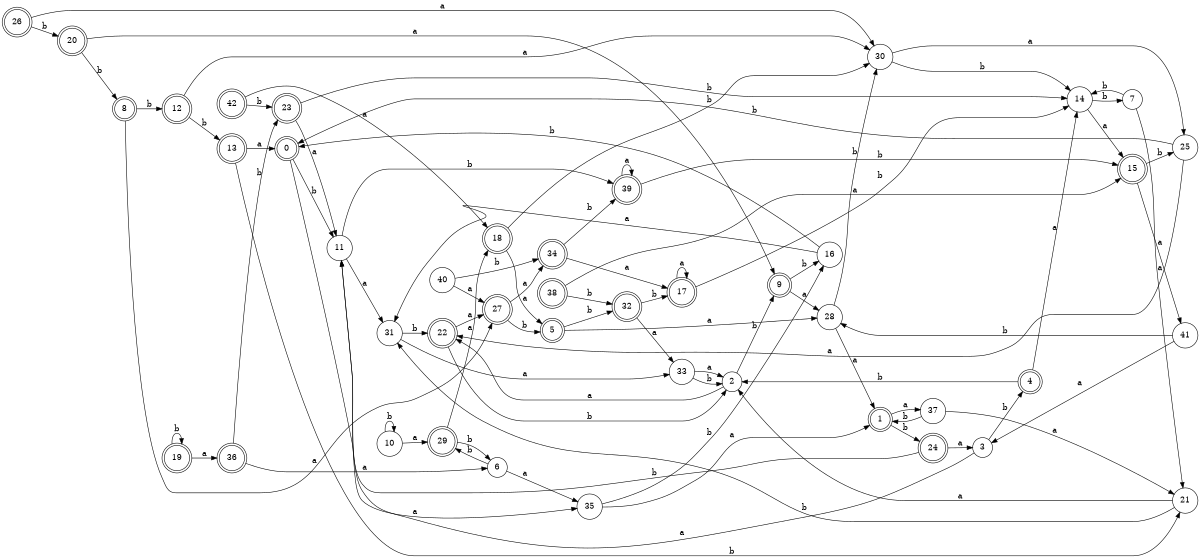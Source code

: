 digraph n35_9 {
__start0 [label="" shape="none"];

rankdir=LR;
size="8,5";

s0 [style="rounded,filled", color="black", fillcolor="white" shape="doublecircle", label="0"];
s1 [style="rounded,filled", color="black", fillcolor="white" shape="doublecircle", label="1"];
s2 [style="filled", color="black", fillcolor="white" shape="circle", label="2"];
s3 [style="filled", color="black", fillcolor="white" shape="circle", label="3"];
s4 [style="rounded,filled", color="black", fillcolor="white" shape="doublecircle", label="4"];
s5 [style="rounded,filled", color="black", fillcolor="white" shape="doublecircle", label="5"];
s6 [style="filled", color="black", fillcolor="white" shape="circle", label="6"];
s7 [style="filled", color="black", fillcolor="white" shape="circle", label="7"];
s8 [style="rounded,filled", color="black", fillcolor="white" shape="doublecircle", label="8"];
s9 [style="rounded,filled", color="black", fillcolor="white" shape="doublecircle", label="9"];
s10 [style="filled", color="black", fillcolor="white" shape="circle", label="10"];
s11 [style="filled", color="black", fillcolor="white" shape="circle", label="11"];
s12 [style="rounded,filled", color="black", fillcolor="white" shape="doublecircle", label="12"];
s13 [style="rounded,filled", color="black", fillcolor="white" shape="doublecircle", label="13"];
s14 [style="filled", color="black", fillcolor="white" shape="circle", label="14"];
s15 [style="rounded,filled", color="black", fillcolor="white" shape="doublecircle", label="15"];
s16 [style="filled", color="black", fillcolor="white" shape="circle", label="16"];
s17 [style="rounded,filled", color="black", fillcolor="white" shape="doublecircle", label="17"];
s18 [style="rounded,filled", color="black", fillcolor="white" shape="doublecircle", label="18"];
s19 [style="rounded,filled", color="black", fillcolor="white" shape="doublecircle", label="19"];
s20 [style="rounded,filled", color="black", fillcolor="white" shape="doublecircle", label="20"];
s21 [style="filled", color="black", fillcolor="white" shape="circle", label="21"];
s22 [style="rounded,filled", color="black", fillcolor="white" shape="doublecircle", label="22"];
s23 [style="rounded,filled", color="black", fillcolor="white" shape="doublecircle", label="23"];
s24 [style="rounded,filled", color="black", fillcolor="white" shape="doublecircle", label="24"];
s25 [style="filled", color="black", fillcolor="white" shape="circle", label="25"];
s26 [style="rounded,filled", color="black", fillcolor="white" shape="doublecircle", label="26"];
s27 [style="rounded,filled", color="black", fillcolor="white" shape="doublecircle", label="27"];
s28 [style="filled", color="black", fillcolor="white" shape="circle", label="28"];
s29 [style="rounded,filled", color="black", fillcolor="white" shape="doublecircle", label="29"];
s30 [style="filled", color="black", fillcolor="white" shape="circle", label="30"];
s31 [style="filled", color="black", fillcolor="white" shape="circle", label="31"];
s32 [style="rounded,filled", color="black", fillcolor="white" shape="doublecircle", label="32"];
s33 [style="filled", color="black", fillcolor="white" shape="circle", label="33"];
s34 [style="rounded,filled", color="black", fillcolor="white" shape="doublecircle", label="34"];
s35 [style="filled", color="black", fillcolor="white" shape="circle", label="35"];
s36 [style="rounded,filled", color="black", fillcolor="white" shape="doublecircle", label="36"];
s37 [style="filled", color="black", fillcolor="white" shape="circle", label="37"];
s38 [style="rounded,filled", color="black", fillcolor="white" shape="doublecircle", label="38"];
s39 [style="rounded,filled", color="black", fillcolor="white" shape="doublecircle", label="39"];
s40 [style="filled", color="black", fillcolor="white" shape="circle", label="40"];
s41 [style="filled", color="black", fillcolor="white" shape="circle", label="41"];
s42 [style="rounded,filled", color="black", fillcolor="white" shape="doublecircle", label="42"];
s0 -> s35 [label="a"];
s0 -> s11 [label="b"];
s1 -> s37 [label="a"];
s1 -> s24 [label="b"];
s2 -> s22 [label="a"];
s2 -> s9 [label="b"];
s3 -> s11 [label="a"];
s3 -> s4 [label="b"];
s4 -> s14 [label="a"];
s4 -> s2 [label="b"];
s5 -> s28 [label="a"];
s5 -> s32 [label="b"];
s6 -> s35 [label="a"];
s6 -> s29 [label="b"];
s7 -> s21 [label="a"];
s7 -> s14 [label="b"];
s8 -> s27 [label="a"];
s8 -> s12 [label="b"];
s9 -> s28 [label="a"];
s9 -> s16 [label="b"];
s10 -> s29 [label="a"];
s10 -> s10 [label="b"];
s11 -> s31 [label="a"];
s11 -> s39 [label="b"];
s12 -> s30 [label="a"];
s12 -> s13 [label="b"];
s13 -> s0 [label="a"];
s13 -> s21 [label="b"];
s14 -> s15 [label="a"];
s14 -> s7 [label="b"];
s15 -> s41 [label="a"];
s15 -> s25 [label="b"];
s16 -> s31 [label="a"];
s16 -> s0 [label="b"];
s17 -> s17 [label="a"];
s17 -> s14 [label="b"];
s18 -> s5 [label="a"];
s18 -> s30 [label="b"];
s19 -> s36 [label="a"];
s19 -> s19 [label="b"];
s20 -> s9 [label="a"];
s20 -> s8 [label="b"];
s21 -> s2 [label="a"];
s21 -> s31 [label="b"];
s22 -> s27 [label="a"];
s22 -> s2 [label="b"];
s23 -> s11 [label="a"];
s23 -> s14 [label="b"];
s24 -> s3 [label="a"];
s24 -> s11 [label="b"];
s25 -> s22 [label="a"];
s25 -> s0 [label="b"];
s26 -> s30 [label="a"];
s26 -> s20 [label="b"];
s27 -> s34 [label="a"];
s27 -> s5 [label="b"];
s28 -> s1 [label="a"];
s28 -> s30 [label="b"];
s29 -> s18 [label="a"];
s29 -> s6 [label="b"];
s30 -> s25 [label="a"];
s30 -> s14 [label="b"];
s31 -> s33 [label="a"];
s31 -> s22 [label="b"];
s32 -> s33 [label="a"];
s32 -> s17 [label="b"];
s33 -> s2 [label="a"];
s33 -> s2 [label="b"];
s34 -> s17 [label="a"];
s34 -> s39 [label="b"];
s35 -> s1 [label="a"];
s35 -> s16 [label="b"];
s36 -> s6 [label="a"];
s36 -> s23 [label="b"];
s37 -> s21 [label="a"];
s37 -> s1 [label="b"];
s38 -> s15 [label="a"];
s38 -> s32 [label="b"];
s39 -> s39 [label="a"];
s39 -> s15 [label="b"];
s40 -> s27 [label="a"];
s40 -> s34 [label="b"];
s41 -> s3 [label="a"];
s41 -> s28 [label="b"];
s42 -> s18 [label="a"];
s42 -> s23 [label="b"];

}